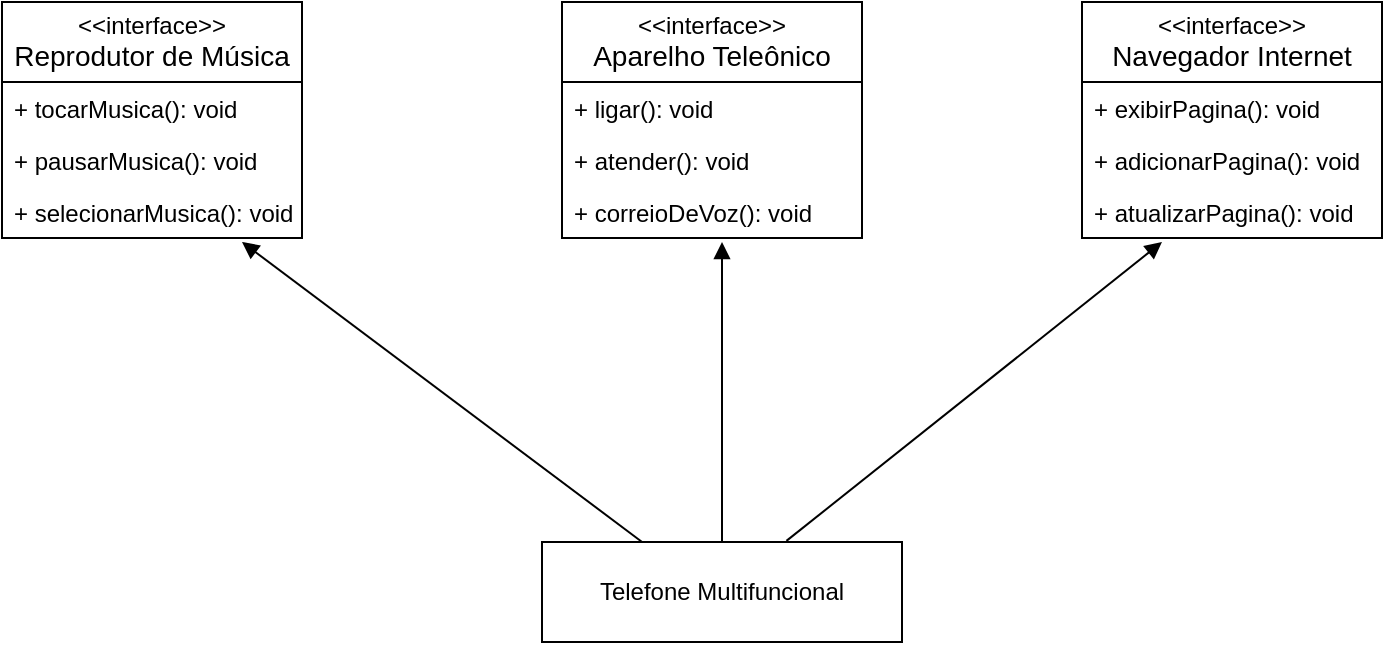 <mxfile version="23.1.6" type="github">
  <diagram name="Página-1" id="DwbPRE5gW6VduX-DxEoI">
    <mxGraphModel dx="819" dy="446" grid="1" gridSize="10" guides="1" tooltips="1" connect="1" arrows="1" fold="1" page="1" pageScale="1" pageWidth="827" pageHeight="1169" math="0" shadow="0">
      <root>
        <mxCell id="0" />
        <mxCell id="1" parent="0" />
        <mxCell id="YxqFfdh6UB5A675YZt01-18" value="&amp;lt;&amp;lt;interface&amp;gt;&amp;gt;&lt;br style=&quot;border-color: var(--border-color); font-size: 14px;&quot;&gt;&lt;span style=&quot;border-color: var(--border-color); font-size: 14px;&quot;&gt;Reprodutor de Música&lt;/span&gt;" style="swimlane;fontStyle=0;childLayout=stackLayout;horizontal=1;startSize=40;fillColor=none;horizontalStack=0;resizeParent=1;resizeParentMax=0;resizeLast=0;collapsible=1;marginBottom=0;whiteSpace=wrap;html=1;" vertex="1" parent="1">
          <mxGeometry x="70" y="300" width="150" height="118" as="geometry" />
        </mxCell>
        <mxCell id="YxqFfdh6UB5A675YZt01-19" value="+ tocarMusica(): void" style="text;strokeColor=none;fillColor=none;align=left;verticalAlign=top;spacingLeft=4;spacingRight=4;overflow=hidden;rotatable=0;points=[[0,0.5],[1,0.5]];portConstraint=eastwest;whiteSpace=wrap;html=1;" vertex="1" parent="YxqFfdh6UB5A675YZt01-18">
          <mxGeometry y="40" width="150" height="26" as="geometry" />
        </mxCell>
        <mxCell id="YxqFfdh6UB5A675YZt01-20" value="+ pausarMusica(): void" style="text;strokeColor=none;fillColor=none;align=left;verticalAlign=top;spacingLeft=4;spacingRight=4;overflow=hidden;rotatable=0;points=[[0,0.5],[1,0.5]];portConstraint=eastwest;whiteSpace=wrap;html=1;" vertex="1" parent="YxqFfdh6UB5A675YZt01-18">
          <mxGeometry y="66" width="150" height="26" as="geometry" />
        </mxCell>
        <mxCell id="YxqFfdh6UB5A675YZt01-21" value="+ selecionarMusica(): void" style="text;strokeColor=none;fillColor=none;align=left;verticalAlign=top;spacingLeft=4;spacingRight=4;overflow=hidden;rotatable=0;points=[[0,0.5],[1,0.5]];portConstraint=eastwest;whiteSpace=wrap;html=1;" vertex="1" parent="YxqFfdh6UB5A675YZt01-18">
          <mxGeometry y="92" width="150" height="26" as="geometry" />
        </mxCell>
        <mxCell id="YxqFfdh6UB5A675YZt01-23" value="&amp;lt;&amp;lt;interface&amp;gt;&amp;gt;&lt;br style=&quot;border-color: var(--border-color); font-size: 14px;&quot;&gt;&lt;span style=&quot;border-color: var(--border-color); font-size: 14px;&quot;&gt;Aparelho Teleônico&lt;/span&gt;" style="swimlane;fontStyle=0;childLayout=stackLayout;horizontal=1;startSize=40;fillColor=none;horizontalStack=0;resizeParent=1;resizeParentMax=0;resizeLast=0;collapsible=1;marginBottom=0;whiteSpace=wrap;html=1;" vertex="1" parent="1">
          <mxGeometry x="350" y="300" width="150" height="118" as="geometry" />
        </mxCell>
        <mxCell id="YxqFfdh6UB5A675YZt01-24" value="+ ligar(): void" style="text;strokeColor=none;fillColor=none;align=left;verticalAlign=top;spacingLeft=4;spacingRight=4;overflow=hidden;rotatable=0;points=[[0,0.5],[1,0.5]];portConstraint=eastwest;whiteSpace=wrap;html=1;" vertex="1" parent="YxqFfdh6UB5A675YZt01-23">
          <mxGeometry y="40" width="150" height="26" as="geometry" />
        </mxCell>
        <mxCell id="YxqFfdh6UB5A675YZt01-25" value="+ atender(): void" style="text;strokeColor=none;fillColor=none;align=left;verticalAlign=top;spacingLeft=4;spacingRight=4;overflow=hidden;rotatable=0;points=[[0,0.5],[1,0.5]];portConstraint=eastwest;whiteSpace=wrap;html=1;" vertex="1" parent="YxqFfdh6UB5A675YZt01-23">
          <mxGeometry y="66" width="150" height="26" as="geometry" />
        </mxCell>
        <mxCell id="YxqFfdh6UB5A675YZt01-26" value="+ correioDeVoz(): void" style="text;strokeColor=none;fillColor=none;align=left;verticalAlign=top;spacingLeft=4;spacingRight=4;overflow=hidden;rotatable=0;points=[[0,0.5],[1,0.5]];portConstraint=eastwest;whiteSpace=wrap;html=1;" vertex="1" parent="YxqFfdh6UB5A675YZt01-23">
          <mxGeometry y="92" width="150" height="26" as="geometry" />
        </mxCell>
        <mxCell id="YxqFfdh6UB5A675YZt01-27" value="&amp;lt;&amp;lt;interface&amp;gt;&amp;gt;&lt;br style=&quot;border-color: var(--border-color); font-size: 14px;&quot;&gt;&lt;span style=&quot;border-color: var(--border-color); font-size: 14px;&quot;&gt;Navegador Internet&lt;/span&gt;" style="swimlane;fontStyle=0;childLayout=stackLayout;horizontal=1;startSize=40;fillColor=none;horizontalStack=0;resizeParent=1;resizeParentMax=0;resizeLast=0;collapsible=1;marginBottom=0;whiteSpace=wrap;html=1;" vertex="1" parent="1">
          <mxGeometry x="610" y="300" width="150" height="118" as="geometry" />
        </mxCell>
        <mxCell id="YxqFfdh6UB5A675YZt01-28" value="+ exibirPagina(): void" style="text;strokeColor=none;fillColor=none;align=left;verticalAlign=top;spacingLeft=4;spacingRight=4;overflow=hidden;rotatable=0;points=[[0,0.5],[1,0.5]];portConstraint=eastwest;whiteSpace=wrap;html=1;" vertex="1" parent="YxqFfdh6UB5A675YZt01-27">
          <mxGeometry y="40" width="150" height="26" as="geometry" />
        </mxCell>
        <mxCell id="YxqFfdh6UB5A675YZt01-29" value="+ adicionarPagina(): void" style="text;strokeColor=none;fillColor=none;align=left;verticalAlign=top;spacingLeft=4;spacingRight=4;overflow=hidden;rotatable=0;points=[[0,0.5],[1,0.5]];portConstraint=eastwest;whiteSpace=wrap;html=1;" vertex="1" parent="YxqFfdh6UB5A675YZt01-27">
          <mxGeometry y="66" width="150" height="26" as="geometry" />
        </mxCell>
        <mxCell id="YxqFfdh6UB5A675YZt01-30" value="+ atualizarPagina(): void" style="text;strokeColor=none;fillColor=none;align=left;verticalAlign=top;spacingLeft=4;spacingRight=4;overflow=hidden;rotatable=0;points=[[0,0.5],[1,0.5]];portConstraint=eastwest;whiteSpace=wrap;html=1;" vertex="1" parent="YxqFfdh6UB5A675YZt01-27">
          <mxGeometry y="92" width="150" height="26" as="geometry" />
        </mxCell>
        <mxCell id="YxqFfdh6UB5A675YZt01-32" value="Telefone Multifuncional" style="html=1;whiteSpace=wrap;" vertex="1" parent="1">
          <mxGeometry x="340" y="570" width="180" height="50" as="geometry" />
        </mxCell>
        <mxCell id="YxqFfdh6UB5A675YZt01-33" value="" style="endArrow=block;endFill=1;html=1;align=left;verticalAlign=top;rounded=0;exitX=0.278;exitY=0;exitDx=0;exitDy=0;exitPerimeter=0;" edge="1" parent="1" source="YxqFfdh6UB5A675YZt01-32">
          <mxGeometry x="-1" relative="1" as="geometry">
            <mxPoint x="380" y="540" as="sourcePoint" />
            <mxPoint x="190" y="420" as="targetPoint" />
          </mxGeometry>
        </mxCell>
        <mxCell id="YxqFfdh6UB5A675YZt01-35" value="" style="endArrow=block;endFill=1;html=1;edgeStyle=orthogonalEdgeStyle;align=left;verticalAlign=top;rounded=0;exitX=0.5;exitY=0;exitDx=0;exitDy=0;" edge="1" parent="1" source="YxqFfdh6UB5A675YZt01-32">
          <mxGeometry x="-1" relative="1" as="geometry">
            <mxPoint x="330" y="520" as="sourcePoint" />
            <mxPoint x="430" y="420" as="targetPoint" />
          </mxGeometry>
        </mxCell>
        <mxCell id="YxqFfdh6UB5A675YZt01-37" value="" style="endArrow=block;endFill=1;html=1;align=left;verticalAlign=top;rounded=0;exitX=0.679;exitY=-0.011;exitDx=0;exitDy=0;exitPerimeter=0;" edge="1" parent="1" source="YxqFfdh6UB5A675YZt01-32">
          <mxGeometry x="-1" relative="1" as="geometry">
            <mxPoint x="470" y="560" as="sourcePoint" />
            <mxPoint x="650" y="420" as="targetPoint" />
          </mxGeometry>
        </mxCell>
      </root>
    </mxGraphModel>
  </diagram>
</mxfile>
